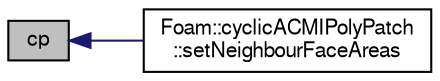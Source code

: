 digraph "cp"
{
  bgcolor="transparent";
  edge [fontname="FreeSans",fontsize="10",labelfontname="FreeSans",labelfontsize="10"];
  node [fontname="FreeSans",fontsize="10",shape=record];
  rankdir="LR";
  Node103101 [label="cp",height=0.2,width=0.4,color="black", fillcolor="grey75", style="filled", fontcolor="black"];
  Node103101 -> Node103102 [dir="back",color="midnightblue",fontsize="10",style="solid",fontname="FreeSans"];
  Node103102 [label="Foam::cyclicACMIPolyPatch\l::setNeighbourFaceAreas",height=0.2,width=0.4,color="black",URL="$a24926.html#aa0cf57b15cb4155effb04d561645b0fa",tooltip="Set neighbour ACMI patch areas. "];
}
